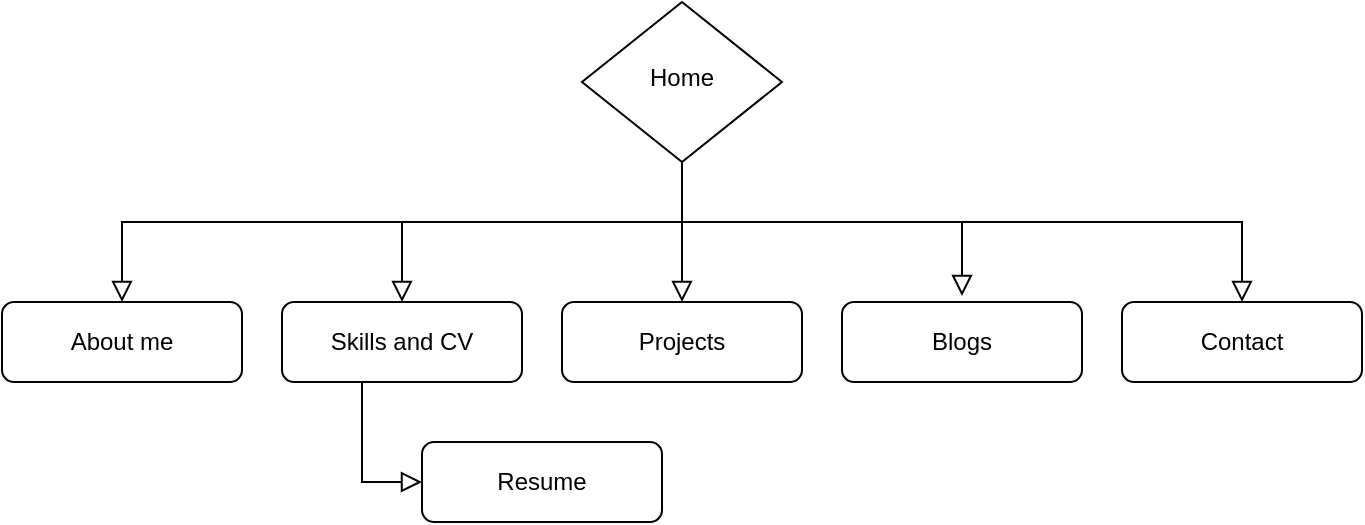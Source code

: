 <mxfile version="14.6.2" type="device"><diagram id="C5RBs43oDa-KdzZeNtuy" name="Page-1"><mxGraphModel dx="983" dy="530" grid="1" gridSize="10" guides="1" tooltips="1" connect="1" arrows="1" fold="1" page="1" pageScale="1" pageWidth="827" pageHeight="1169" math="0" shadow="0"><root><mxCell id="WIyWlLk6GJQsqaUBKTNV-0"/><mxCell id="WIyWlLk6GJQsqaUBKTNV-1" parent="WIyWlLk6GJQsqaUBKTNV-0"/><mxCell id="WIyWlLk6GJQsqaUBKTNV-2" value="" style="rounded=0;html=1;jettySize=auto;orthogonalLoop=1;fontSize=11;endArrow=block;endFill=0;endSize=8;strokeWidth=1;shadow=0;labelBackgroundColor=none;edgeStyle=orthogonalEdgeStyle;" parent="WIyWlLk6GJQsqaUBKTNV-1" edge="1"><mxGeometry relative="1" as="geometry"><mxPoint x="430" y="210" as="sourcePoint"/><mxPoint x="430" y="250" as="targetPoint"/><Array as="points"><mxPoint x="430" y="240"/><mxPoint x="430" y="240"/></Array></mxGeometry></mxCell><mxCell id="WIyWlLk6GJQsqaUBKTNV-3" value="Projects" style="rounded=1;whiteSpace=wrap;html=1;fontSize=12;glass=0;strokeWidth=1;shadow=0;" parent="WIyWlLk6GJQsqaUBKTNV-1" vertex="1"><mxGeometry x="370" y="250" width="120" height="40" as="geometry"/></mxCell><mxCell id="WIyWlLk6GJQsqaUBKTNV-4" value="" style="rounded=0;html=1;jettySize=auto;orthogonalLoop=1;fontSize=11;endArrow=block;endFill=0;endSize=8;strokeWidth=1;shadow=0;labelBackgroundColor=none;edgeStyle=orthogonalEdgeStyle;entryX=0.5;entryY=0;entryDx=0;entryDy=0;" parent="WIyWlLk6GJQsqaUBKTNV-1" source="WIyWlLk6GJQsqaUBKTNV-6" target="WIyWlLk6GJQsqaUBKTNV-12" edge="1"><mxGeometry y="20" relative="1" as="geometry"><mxPoint as="offset"/><mxPoint x="270" y="250" as="targetPoint"/><Array as="points"><mxPoint x="430" y="210"/><mxPoint x="290" y="210"/></Array></mxGeometry></mxCell><mxCell id="WIyWlLk6GJQsqaUBKTNV-5" value="" style="edgeStyle=orthogonalEdgeStyle;rounded=0;html=1;jettySize=auto;orthogonalLoop=1;fontSize=11;endArrow=block;endFill=0;endSize=8;strokeWidth=1;shadow=0;labelBackgroundColor=none;" parent="WIyWlLk6GJQsqaUBKTNV-1" source="WIyWlLk6GJQsqaUBKTNV-6" edge="1"><mxGeometry x="0.048" y="60" relative="1" as="geometry"><mxPoint as="offset"/><mxPoint x="570" y="247" as="targetPoint"/><Array as="points"><mxPoint x="430" y="210"/><mxPoint x="570" y="210"/></Array></mxGeometry></mxCell><mxCell id="WIyWlLk6GJQsqaUBKTNV-6" value="Home" style="rhombus;whiteSpace=wrap;html=1;shadow=0;fontFamily=Helvetica;fontSize=12;align=center;strokeWidth=1;spacing=6;spacingTop=-4;" parent="WIyWlLk6GJQsqaUBKTNV-1" vertex="1"><mxGeometry x="380" y="100" width="100" height="80" as="geometry"/></mxCell><mxCell id="WIyWlLk6GJQsqaUBKTNV-7" value="Blogs" style="rounded=1;whiteSpace=wrap;html=1;fontSize=12;glass=0;strokeWidth=1;shadow=0;" parent="WIyWlLk6GJQsqaUBKTNV-1" vertex="1"><mxGeometry x="510" y="250" width="120" height="40" as="geometry"/></mxCell><mxCell id="WIyWlLk6GJQsqaUBKTNV-11" value="Contact" style="rounded=1;whiteSpace=wrap;html=1;fontSize=12;glass=0;strokeWidth=1;shadow=0;" parent="WIyWlLk6GJQsqaUBKTNV-1" vertex="1"><mxGeometry x="650" y="250" width="120" height="40" as="geometry"/></mxCell><mxCell id="WIyWlLk6GJQsqaUBKTNV-12" value="Skills and CV" style="rounded=1;whiteSpace=wrap;html=1;fontSize=12;glass=0;strokeWidth=1;shadow=0;" parent="WIyWlLk6GJQsqaUBKTNV-1" vertex="1"><mxGeometry x="230" y="250" width="120" height="40" as="geometry"/></mxCell><mxCell id="DzvN6AkVy223j7sF2X1_-1" value="About me" style="rounded=1;whiteSpace=wrap;html=1;fontSize=12;glass=0;strokeWidth=1;shadow=0;" vertex="1" parent="WIyWlLk6GJQsqaUBKTNV-1"><mxGeometry x="90" y="250" width="120" height="40" as="geometry"/></mxCell><mxCell id="DzvN6AkVy223j7sF2X1_-3" value="" style="rounded=0;html=1;jettySize=auto;orthogonalLoop=1;fontSize=11;endArrow=block;endFill=0;endSize=8;strokeWidth=1;shadow=0;labelBackgroundColor=none;edgeStyle=orthogonalEdgeStyle;entryX=0.5;entryY=0;entryDx=0;entryDy=0;" edge="1" parent="WIyWlLk6GJQsqaUBKTNV-1" target="DzvN6AkVy223j7sF2X1_-1"><mxGeometry y="20" relative="1" as="geometry"><mxPoint as="offset"/><mxPoint x="460" y="210" as="sourcePoint"/><mxPoint x="100" y="250" as="targetPoint"/><Array as="points"><mxPoint x="150" y="210"/></Array></mxGeometry></mxCell><mxCell id="DzvN6AkVy223j7sF2X1_-4" value="" style="edgeStyle=orthogonalEdgeStyle;rounded=0;html=1;jettySize=auto;orthogonalLoop=1;fontSize=11;endArrow=block;endFill=0;endSize=8;strokeWidth=1;shadow=0;labelBackgroundColor=none;" edge="1" parent="WIyWlLk6GJQsqaUBKTNV-1"><mxGeometry x="0.048" y="60" relative="1" as="geometry"><mxPoint as="offset"/><mxPoint x="430" y="210" as="sourcePoint"/><mxPoint x="710" y="250" as="targetPoint"/><Array as="points"><mxPoint x="710" y="210"/><mxPoint x="710" y="250"/></Array></mxGeometry></mxCell><mxCell id="DzvN6AkVy223j7sF2X1_-16" value="" style="rounded=0;html=1;jettySize=auto;orthogonalLoop=1;fontSize=11;endArrow=block;endFill=0;endSize=8;strokeWidth=1;shadow=0;labelBackgroundColor=none;edgeStyle=orthogonalEdgeStyle;entryX=0;entryY=0.5;entryDx=0;entryDy=0;" edge="1" parent="WIyWlLk6GJQsqaUBKTNV-1" target="DzvN6AkVy223j7sF2X1_-17"><mxGeometry relative="1" as="geometry"><mxPoint x="270" y="290" as="sourcePoint"/><mxPoint x="290" y="340" as="targetPoint"/><Array as="points"><mxPoint x="270" y="340"/></Array></mxGeometry></mxCell><mxCell id="DzvN6AkVy223j7sF2X1_-17" value="Resume" style="rounded=1;whiteSpace=wrap;html=1;fontSize=12;glass=0;strokeWidth=1;shadow=0;" vertex="1" parent="WIyWlLk6GJQsqaUBKTNV-1"><mxGeometry x="300" y="320" width="120" height="40" as="geometry"/></mxCell></root></mxGraphModel></diagram></mxfile>